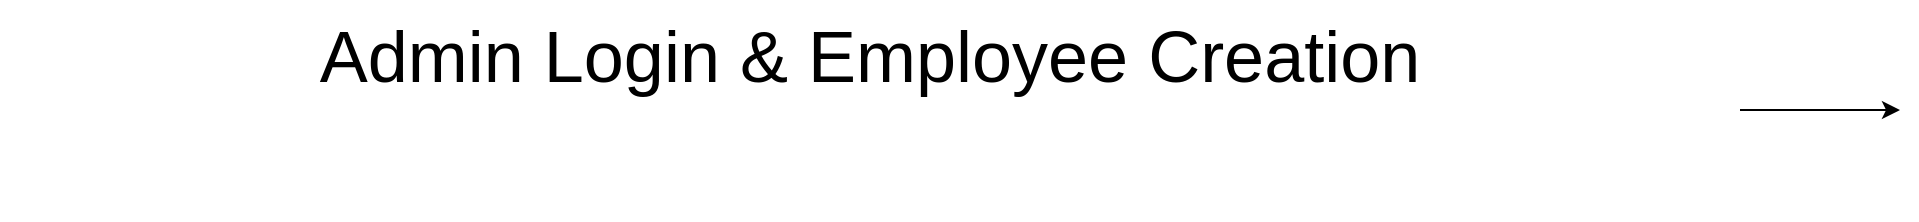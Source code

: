 <mxfile version="26.0.16">
  <diagram id="C5RBs43oDa-KdzZeNtuy" name="Page-1">
    <mxGraphModel dx="2385" dy="1618" grid="1" gridSize="10" guides="1" tooltips="1" connect="1" arrows="1" fold="1" page="1" pageScale="1" pageWidth="827" pageHeight="1169" math="0" shadow="0">
      <root>
        <mxCell id="WIyWlLk6GJQsqaUBKTNV-0" />
        <mxCell id="WIyWlLk6GJQsqaUBKTNV-1" parent="WIyWlLk6GJQsqaUBKTNV-0" />
        <mxCell id="h4RhrJ1EPq1ml3SVH13r-2" style="edgeStyle=orthogonalEdgeStyle;rounded=0;orthogonalLoop=1;jettySize=auto;html=1;" edge="1" parent="WIyWlLk6GJQsqaUBKTNV-1" source="h4RhrJ1EPq1ml3SVH13r-1">
          <mxGeometry relative="1" as="geometry">
            <mxPoint x="1670" y="105" as="targetPoint" />
          </mxGeometry>
        </mxCell>
        <mxCell id="h4RhrJ1EPq1ml3SVH13r-1" value="&lt;span style=&quot;font-style: normal; font-variant-caps: normal; font-weight: 400; letter-spacing: normal; text-indent: 0px; text-transform: none; white-space: normal; word-spacing: 0px; -webkit-text-stroke-width: 0px; text-decoration: none; caret-color: rgb(0, 0, 0); color: rgb(0, 0, 0); float: none; display: inline !important;&quot;&gt;&lt;font style=&quot;font-size: 36px;&quot;&gt;Admin Login &amp;amp; Employee Creation&lt;/font&gt;&lt;/span&gt;" style="text;whiteSpace=wrap;html=1;align=center;" vertex="1" parent="WIyWlLk6GJQsqaUBKTNV-1">
          <mxGeometry x="720" y="50" width="870" height="110" as="geometry" />
        </mxCell>
      </root>
    </mxGraphModel>
  </diagram>
</mxfile>
